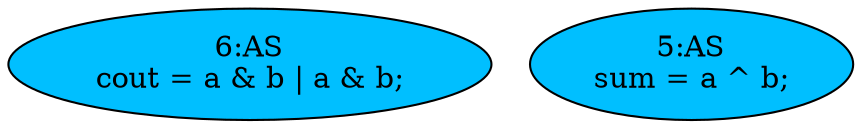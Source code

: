 strict digraph "compose( ,  )" {
	node [label="\N"];
	"6:AS"	[ast="<pyverilog.vparser.ast.Assign object at 0x7fd61e2d6910>",
		def_var="['cout']",
		fillcolor=deepskyblue,
		label="6:AS
cout = a & b | a & b;",
		statements="[]",
		style=filled,
		typ=Assign,
		use_var="['a', 'b', 'a', 'b']"];
	"5:AS"	[ast="<pyverilog.vparser.ast.Assign object at 0x7fd61e3b5f10>",
		def_var="['sum']",
		fillcolor=deepskyblue,
		label="5:AS
sum = a ^ b;",
		statements="[]",
		style=filled,
		typ=Assign,
		use_var="['a', 'b']"];
}
